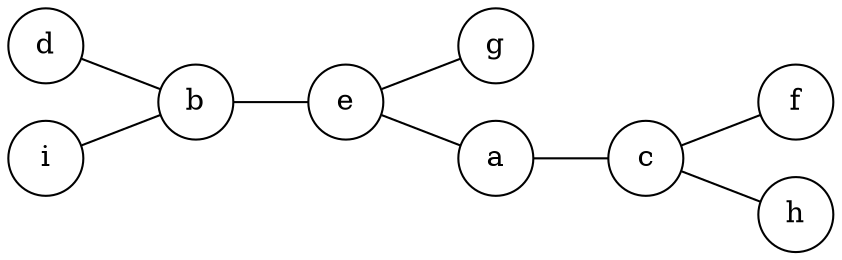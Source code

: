 graph {
	node [shape=circle];
	rankdir="LR";
	d -- b;
	c -- f;
	e -- g;
	c -- h;
	a -- c;
	e -- a;
	b -- e;
	i -- b;
}

